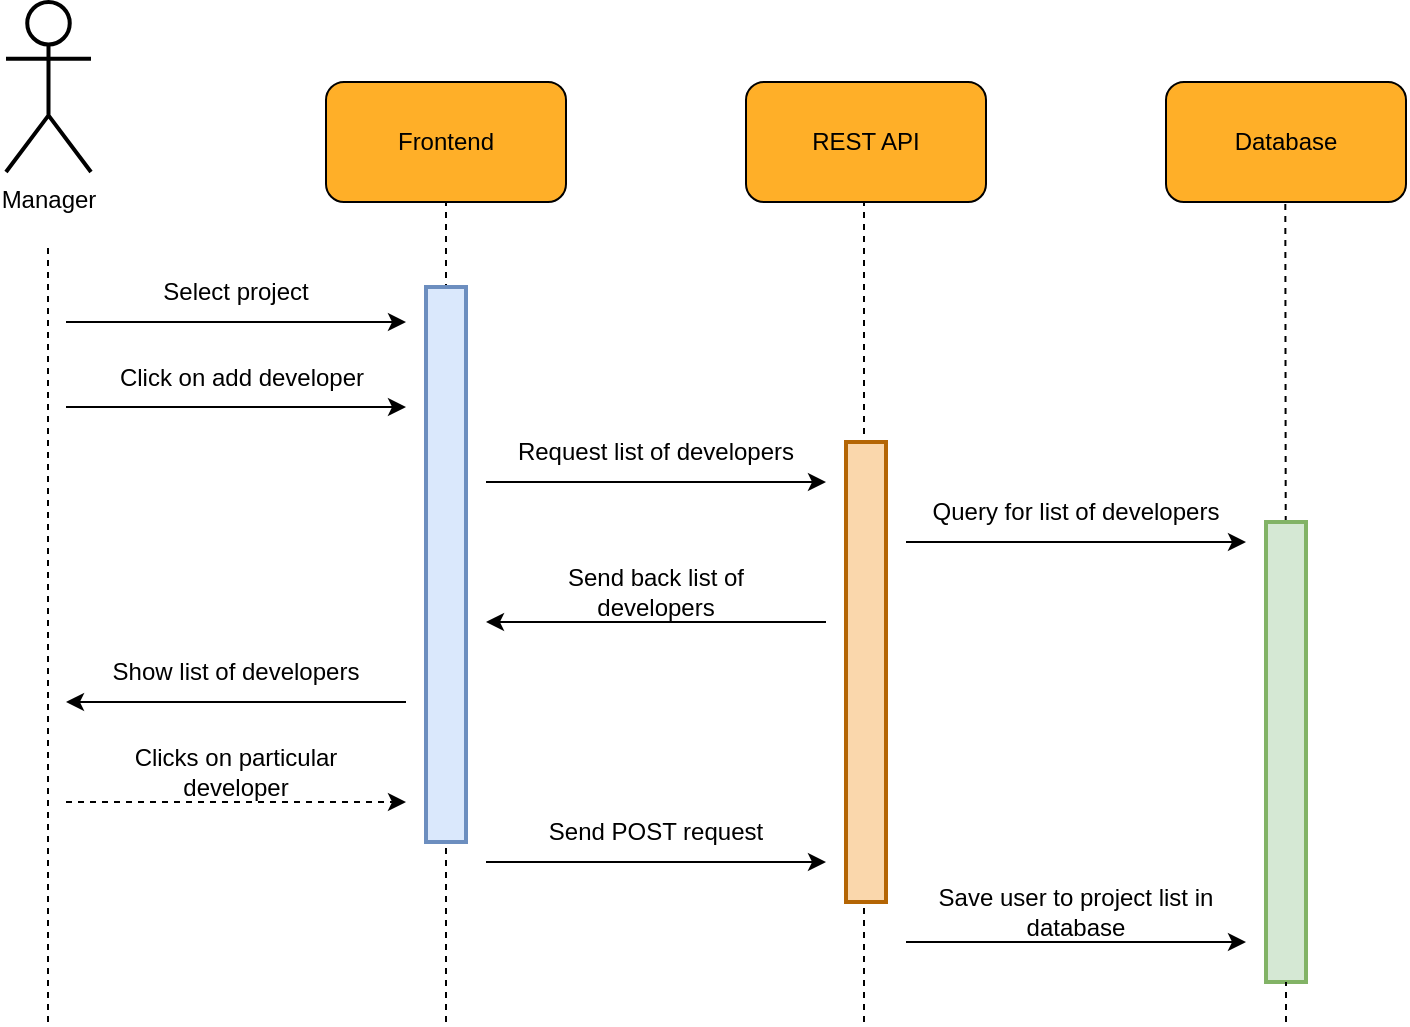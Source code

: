 <mxfile version="16.1.2" type="device"><diagram id="Atds_mXYW4xsBWith-Jp" name="Page-1"><mxGraphModel dx="1102" dy="981" grid="1" gridSize="10" guides="1" tooltips="1" connect="1" arrows="1" fold="1" page="1" pageScale="1" pageWidth="850" pageHeight="1100" math="0" shadow="0"><root><mxCell id="0"/><mxCell id="1" parent="0"/><mxCell id="atQWX-M8YjNty-R5tyEd-1" value="" style="endArrow=none;dashed=1;html=1;rounded=0;jumpSize=6;strokeWidth=1;startArrow=none;fontSize=12;" parent="1" edge="1"><mxGeometry width="50" height="50" relative="1" as="geometry"><mxPoint x="989" y="910" as="sourcePoint"/><mxPoint x="989" y="500" as="targetPoint"/></mxGeometry></mxCell><mxCell id="atQWX-M8YjNty-R5tyEd-12" value="" style="group;fontSize=12;" parent="1" vertex="1" connectable="0"><mxGeometry x="720" y="440" width="120" height="60" as="geometry"/></mxCell><mxCell id="atQWX-M8YjNty-R5tyEd-13" value="" style="rounded=1;whiteSpace=wrap;html=1;fillColor=#FFAF28;fontSize=12;" parent="atQWX-M8YjNty-R5tyEd-12" vertex="1"><mxGeometry width="120" height="60" as="geometry"/></mxCell><mxCell id="atQWX-M8YjNty-R5tyEd-14" value="&lt;font style=&quot;font-size: 12px;&quot;&gt;Frontend&lt;/font&gt;" style="text;html=1;strokeColor=none;fillColor=none;align=center;verticalAlign=middle;whiteSpace=wrap;rounded=0;fontSize=12;" parent="atQWX-M8YjNty-R5tyEd-12" vertex="1"><mxGeometry x="30" y="15" width="60" height="30" as="geometry"/></mxCell><mxCell id="atQWX-M8YjNty-R5tyEd-15" value="" style="group;fontSize=12;" parent="1" vertex="1" connectable="0"><mxGeometry x="930" y="440" width="120" height="60" as="geometry"/></mxCell><mxCell id="atQWX-M8YjNty-R5tyEd-16" value="" style="rounded=1;whiteSpace=wrap;html=1;fillColor=#FFAF28;fontSize=12;" parent="atQWX-M8YjNty-R5tyEd-15" vertex="1"><mxGeometry width="120" height="60" as="geometry"/></mxCell><mxCell id="atQWX-M8YjNty-R5tyEd-17" value="&lt;font style=&quot;font-size: 12px;&quot;&gt;REST API&lt;/font&gt;" style="text;html=1;strokeColor=none;fillColor=none;align=center;verticalAlign=middle;whiteSpace=wrap;rounded=0;fontSize=12;" parent="atQWX-M8YjNty-R5tyEd-15" vertex="1"><mxGeometry x="30" y="15" width="60" height="30" as="geometry"/></mxCell><mxCell id="atQWX-M8YjNty-R5tyEd-18" value="" style="endArrow=none;dashed=1;html=1;rounded=0;entryX=0.5;entryY=1;entryDx=0;entryDy=0;jumpSize=6;strokeWidth=1;fontSize=12;" parent="1" target="atQWX-M8YjNty-R5tyEd-13" edge="1"><mxGeometry width="50" height="50" relative="1" as="geometry"><mxPoint x="780" y="910" as="sourcePoint"/><mxPoint x="930" y="420" as="targetPoint"/></mxGeometry></mxCell><mxCell id="atQWX-M8YjNty-R5tyEd-19" value="Manager" style="shape=umlActor;verticalLabelPosition=bottom;verticalAlign=top;html=1;outlineConnect=0;rounded=1;strokeWidth=2;fontSize=12;" parent="1" vertex="1"><mxGeometry x="560" y="400" width="42.5" height="85" as="geometry"/></mxCell><mxCell id="atQWX-M8YjNty-R5tyEd-20" value="" style="endArrow=none;dashed=1;html=1;rounded=0;jumpSize=6;strokeWidth=1;fontSize=12;" parent="1" edge="1"><mxGeometry width="50" height="50" relative="1" as="geometry"><mxPoint x="581" y="910" as="sourcePoint"/><mxPoint x="581" y="520" as="targetPoint"/></mxGeometry></mxCell><mxCell id="atQWX-M8YjNty-R5tyEd-22" value="" style="group;fontSize=12;" parent="1" vertex="1" connectable="0"><mxGeometry x="1140" y="440" width="120" height="60" as="geometry"/></mxCell><mxCell id="atQWX-M8YjNty-R5tyEd-23" value="" style="rounded=1;whiteSpace=wrap;html=1;fillColor=#FFAF28;fontSize=12;" parent="atQWX-M8YjNty-R5tyEd-22" vertex="1"><mxGeometry width="120" height="60" as="geometry"/></mxCell><mxCell id="atQWX-M8YjNty-R5tyEd-24" value="&lt;font style=&quot;font-size: 12px&quot;&gt;Database&lt;/font&gt;" style="text;html=1;strokeColor=none;fillColor=none;align=center;verticalAlign=middle;whiteSpace=wrap;rounded=0;fontSize=12;" parent="atQWX-M8YjNty-R5tyEd-22" vertex="1"><mxGeometry x="30" y="15" width="60" height="30" as="geometry"/></mxCell><mxCell id="atQWX-M8YjNty-R5tyEd-25" value="" style="endArrow=none;dashed=1;html=1;rounded=0;jumpSize=6;strokeWidth=1;fontSize=12;startArrow=none;" parent="1" edge="1" source="M9Vd9FdGXdw0N76SSMe--4"><mxGeometry width="50" height="50" relative="1" as="geometry"><mxPoint x="1199.66" y="1000" as="sourcePoint"/><mxPoint x="1199.66" y="500" as="targetPoint"/></mxGeometry></mxCell><mxCell id="Rx7DOeq6tU4PqQZPAZNP-10" value="" style="endArrow=classic;html=1;rounded=0;" parent="1" edge="1"><mxGeometry width="50" height="50" relative="1" as="geometry"><mxPoint x="590" y="560" as="sourcePoint"/><mxPoint x="760" y="560" as="targetPoint"/></mxGeometry></mxCell><mxCell id="Rx7DOeq6tU4PqQZPAZNP-11" value="Select project" style="text;html=1;strokeColor=none;fillColor=none;align=center;verticalAlign=middle;whiteSpace=wrap;rounded=0;" parent="1" vertex="1"><mxGeometry x="600" y="530" width="150" height="30" as="geometry"/></mxCell><mxCell id="Rx7DOeq6tU4PqQZPAZNP-15" value="" style="endArrow=classic;html=1;rounded=0;" parent="1" edge="1"><mxGeometry width="50" height="50" relative="1" as="geometry"><mxPoint x="590" y="602.5" as="sourcePoint"/><mxPoint x="760" y="602.5" as="targetPoint"/></mxGeometry></mxCell><mxCell id="Rx7DOeq6tU4PqQZPAZNP-16" value="Click on add developer" style="text;html=1;strokeColor=none;fillColor=none;align=center;verticalAlign=middle;whiteSpace=wrap;rounded=0;" parent="1" vertex="1"><mxGeometry x="602.5" y="572.5" width="150" height="30" as="geometry"/></mxCell><mxCell id="Rx7DOeq6tU4PqQZPAZNP-17" value="" style="endArrow=classic;html=1;rounded=0;" parent="1" edge="1"><mxGeometry width="50" height="50" relative="1" as="geometry"><mxPoint x="800" y="640" as="sourcePoint"/><mxPoint x="970" y="640" as="targetPoint"/></mxGeometry></mxCell><mxCell id="Rx7DOeq6tU4PqQZPAZNP-18" value="Request list of developers" style="text;html=1;strokeColor=none;fillColor=none;align=center;verticalAlign=middle;whiteSpace=wrap;rounded=0;" parent="1" vertex="1"><mxGeometry x="810" y="610" width="150" height="30" as="geometry"/></mxCell><mxCell id="Rx7DOeq6tU4PqQZPAZNP-19" value="" style="endArrow=classic;html=1;rounded=0;" parent="1" edge="1"><mxGeometry width="50" height="50" relative="1" as="geometry"><mxPoint x="1010" y="670" as="sourcePoint"/><mxPoint x="1180" y="670" as="targetPoint"/></mxGeometry></mxCell><mxCell id="Rx7DOeq6tU4PqQZPAZNP-20" value="Query for list of developers" style="text;html=1;strokeColor=none;fillColor=none;align=center;verticalAlign=middle;whiteSpace=wrap;rounded=0;" parent="1" vertex="1"><mxGeometry x="1020" y="640" width="150" height="30" as="geometry"/></mxCell><mxCell id="Rx7DOeq6tU4PqQZPAZNP-21" value="" style="group" parent="1" vertex="1" connectable="0"><mxGeometry x="800" y="680" width="170" height="30" as="geometry"/></mxCell><mxCell id="Rx7DOeq6tU4PqQZPAZNP-22" value="" style="endArrow=classic;html=1;rounded=0;" parent="Rx7DOeq6tU4PqQZPAZNP-21" edge="1"><mxGeometry width="50" height="50" relative="1" as="geometry"><mxPoint x="170" y="30.0" as="sourcePoint"/><mxPoint y="30.0" as="targetPoint"/></mxGeometry></mxCell><mxCell id="Rx7DOeq6tU4PqQZPAZNP-23" value="Send back list of developers" style="text;html=1;strokeColor=none;fillColor=none;align=center;verticalAlign=middle;whiteSpace=wrap;rounded=0;" parent="Rx7DOeq6tU4PqQZPAZNP-21" vertex="1"><mxGeometry x="10" width="150" height="30" as="geometry"/></mxCell><mxCell id="Rx7DOeq6tU4PqQZPAZNP-24" value="" style="group" parent="1" vertex="1" connectable="0"><mxGeometry x="590" y="720" width="170" height="30" as="geometry"/></mxCell><mxCell id="Rx7DOeq6tU4PqQZPAZNP-25" value="" style="endArrow=classic;html=1;rounded=0;" parent="Rx7DOeq6tU4PqQZPAZNP-24" edge="1"><mxGeometry width="50" height="50" relative="1" as="geometry"><mxPoint x="170" y="30.0" as="sourcePoint"/><mxPoint y="30.0" as="targetPoint"/></mxGeometry></mxCell><mxCell id="Rx7DOeq6tU4PqQZPAZNP-26" value="Show list of developers" style="text;html=1;strokeColor=none;fillColor=none;align=center;verticalAlign=middle;whiteSpace=wrap;rounded=0;" parent="Rx7DOeq6tU4PqQZPAZNP-24" vertex="1"><mxGeometry x="10" width="150" height="30" as="geometry"/></mxCell><mxCell id="Rx7DOeq6tU4PqQZPAZNP-27" value="" style="endArrow=classic;html=1;rounded=0;dashed=1;" parent="1" edge="1"><mxGeometry width="50" height="50" relative="1" as="geometry"><mxPoint x="590" y="800" as="sourcePoint"/><mxPoint x="760" y="800" as="targetPoint"/></mxGeometry></mxCell><mxCell id="Rx7DOeq6tU4PqQZPAZNP-28" value="Clicks on particular developer" style="text;html=1;strokeColor=none;fillColor=none;align=center;verticalAlign=middle;whiteSpace=wrap;rounded=0;" parent="1" vertex="1"><mxGeometry x="600" y="770" width="150" height="30" as="geometry"/></mxCell><mxCell id="Rx7DOeq6tU4PqQZPAZNP-29" value="" style="endArrow=classic;html=1;rounded=0;" parent="1" edge="1"><mxGeometry width="50" height="50" relative="1" as="geometry"><mxPoint x="800" y="830" as="sourcePoint"/><mxPoint x="970" y="830" as="targetPoint"/></mxGeometry></mxCell><mxCell id="Rx7DOeq6tU4PqQZPAZNP-30" value="Send POST request" style="text;html=1;strokeColor=none;fillColor=none;align=center;verticalAlign=middle;whiteSpace=wrap;rounded=0;" parent="1" vertex="1"><mxGeometry x="810" y="800" width="150" height="30" as="geometry"/></mxCell><mxCell id="Rx7DOeq6tU4PqQZPAZNP-31" value="" style="endArrow=classic;html=1;rounded=0;" parent="1" edge="1"><mxGeometry width="50" height="50" relative="1" as="geometry"><mxPoint x="1010" y="870" as="sourcePoint"/><mxPoint x="1180" y="870" as="targetPoint"/></mxGeometry></mxCell><mxCell id="Rx7DOeq6tU4PqQZPAZNP-32" value="Save user to project list in database" style="text;html=1;strokeColor=none;fillColor=none;align=center;verticalAlign=middle;whiteSpace=wrap;rounded=0;" parent="1" vertex="1"><mxGeometry x="1020" y="840" width="150" height="30" as="geometry"/></mxCell><mxCell id="M9Vd9FdGXdw0N76SSMe--1" value="" style="rounded=0;whiteSpace=wrap;html=1;fontSize=12;strokeWidth=2;fillColor=#dae8fc;strokeColor=#6c8ebf;" vertex="1" parent="1"><mxGeometry x="770" y="542.5" width="20" height="277.5" as="geometry"/></mxCell><mxCell id="M9Vd9FdGXdw0N76SSMe--2" value="" style="rounded=0;whiteSpace=wrap;html=1;fontSize=12;strokeWidth=2;fillColor=#fad7ac;strokeColor=#b46504;" vertex="1" parent="1"><mxGeometry x="980" y="620" width="20" height="230" as="geometry"/></mxCell><mxCell id="M9Vd9FdGXdw0N76SSMe--4" value="" style="rounded=0;whiteSpace=wrap;html=1;fontSize=12;strokeWidth=2;fillColor=#d5e8d4;strokeColor=#82b366;" vertex="1" parent="1"><mxGeometry x="1190" y="660" width="20" height="230" as="geometry"/></mxCell><mxCell id="M9Vd9FdGXdw0N76SSMe--5" value="" style="endArrow=none;dashed=1;html=1;rounded=0;jumpSize=6;strokeWidth=1;fontSize=12;startArrow=none;" edge="1" parent="1" target="M9Vd9FdGXdw0N76SSMe--4"><mxGeometry width="50" height="50" relative="1" as="geometry"><mxPoint x="1200" y="910" as="sourcePoint"/><mxPoint x="1199.66" y="500" as="targetPoint"/></mxGeometry></mxCell></root></mxGraphModel></diagram></mxfile>